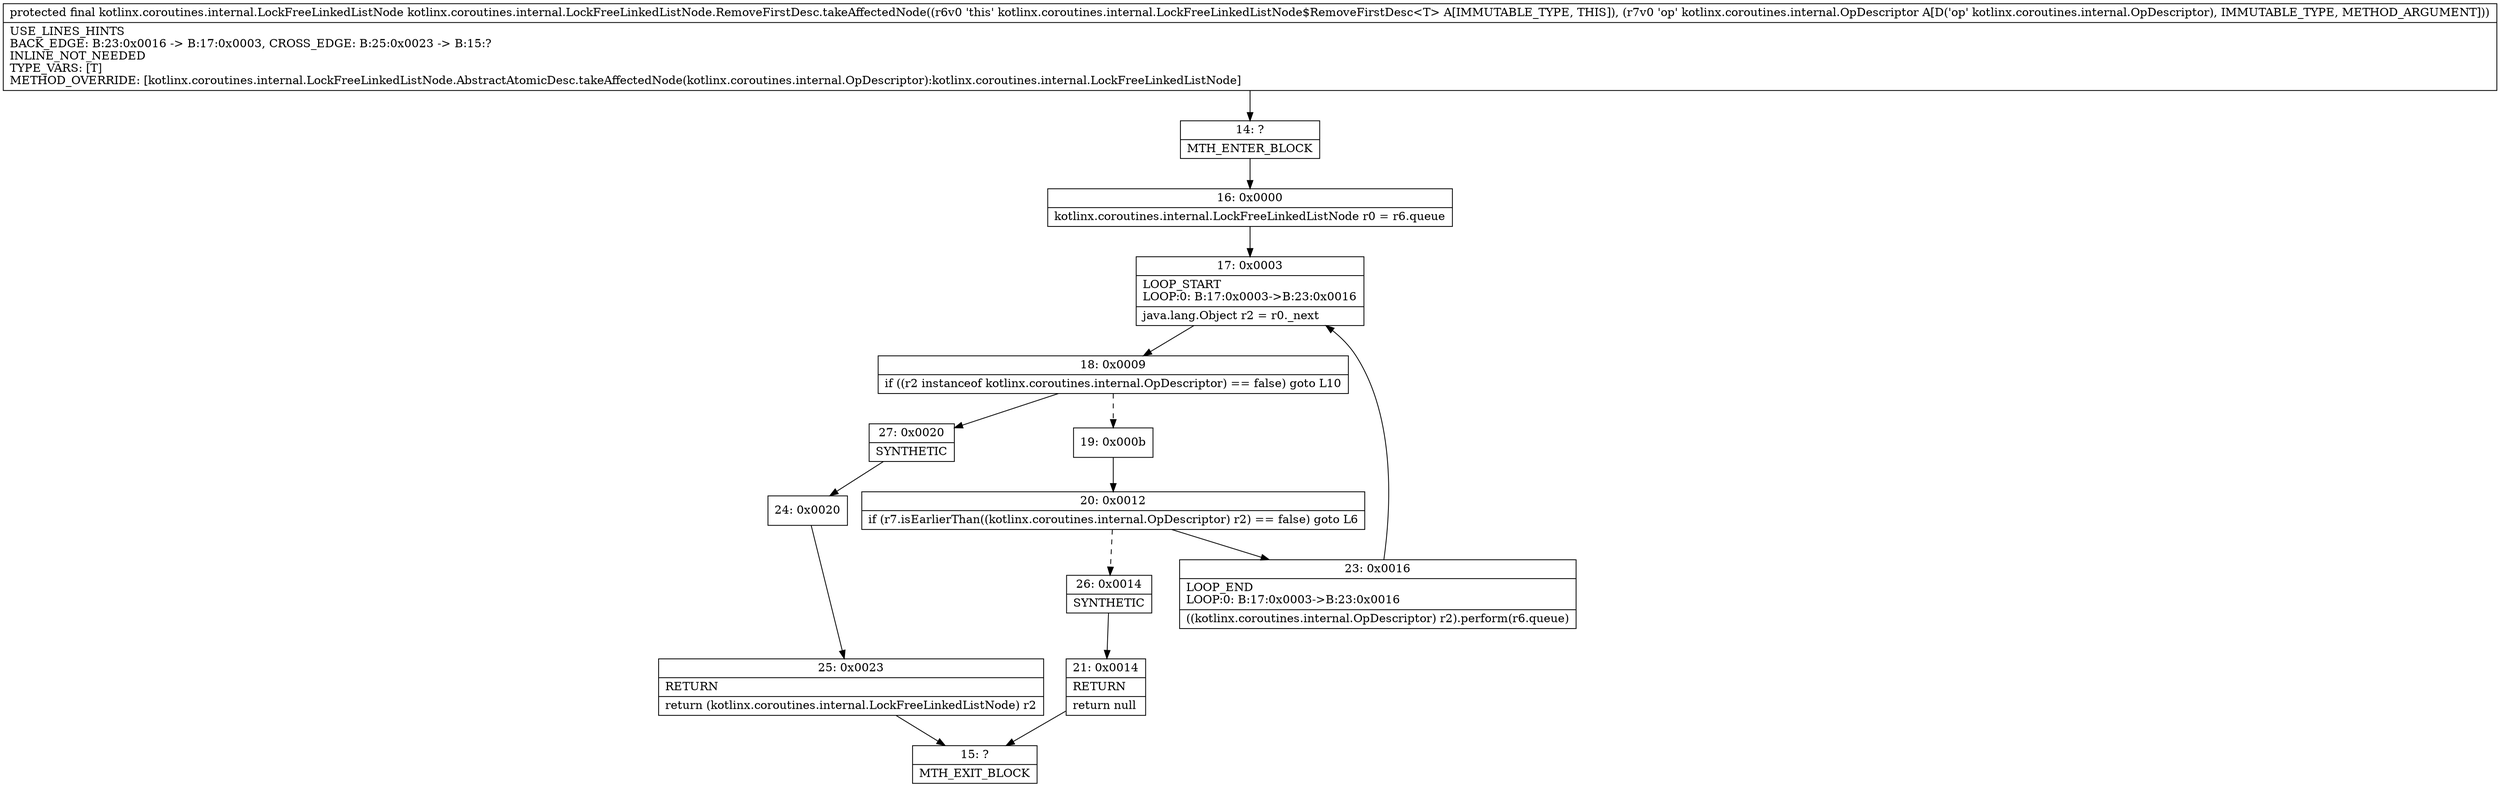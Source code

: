 digraph "CFG forkotlinx.coroutines.internal.LockFreeLinkedListNode.RemoveFirstDesc.takeAffectedNode(Lkotlinx\/coroutines\/internal\/OpDescriptor;)Lkotlinx\/coroutines\/internal\/LockFreeLinkedListNode;" {
Node_14 [shape=record,label="{14\:\ ?|MTH_ENTER_BLOCK\l}"];
Node_16 [shape=record,label="{16\:\ 0x0000|kotlinx.coroutines.internal.LockFreeLinkedListNode r0 = r6.queue\l}"];
Node_17 [shape=record,label="{17\:\ 0x0003|LOOP_START\lLOOP:0: B:17:0x0003\-\>B:23:0x0016\l|java.lang.Object r2 = r0._next\l}"];
Node_18 [shape=record,label="{18\:\ 0x0009|if ((r2 instanceof kotlinx.coroutines.internal.OpDescriptor) == false) goto L10\l}"];
Node_19 [shape=record,label="{19\:\ 0x000b}"];
Node_20 [shape=record,label="{20\:\ 0x0012|if (r7.isEarlierThan((kotlinx.coroutines.internal.OpDescriptor) r2) == false) goto L6\l}"];
Node_23 [shape=record,label="{23\:\ 0x0016|LOOP_END\lLOOP:0: B:17:0x0003\-\>B:23:0x0016\l|((kotlinx.coroutines.internal.OpDescriptor) r2).perform(r6.queue)\l}"];
Node_26 [shape=record,label="{26\:\ 0x0014|SYNTHETIC\l}"];
Node_21 [shape=record,label="{21\:\ 0x0014|RETURN\l|return null\l}"];
Node_15 [shape=record,label="{15\:\ ?|MTH_EXIT_BLOCK\l}"];
Node_27 [shape=record,label="{27\:\ 0x0020|SYNTHETIC\l}"];
Node_24 [shape=record,label="{24\:\ 0x0020}"];
Node_25 [shape=record,label="{25\:\ 0x0023|RETURN\l|return (kotlinx.coroutines.internal.LockFreeLinkedListNode) r2\l}"];
MethodNode[shape=record,label="{protected final kotlinx.coroutines.internal.LockFreeLinkedListNode kotlinx.coroutines.internal.LockFreeLinkedListNode.RemoveFirstDesc.takeAffectedNode((r6v0 'this' kotlinx.coroutines.internal.LockFreeLinkedListNode$RemoveFirstDesc\<T\> A[IMMUTABLE_TYPE, THIS]), (r7v0 'op' kotlinx.coroutines.internal.OpDescriptor A[D('op' kotlinx.coroutines.internal.OpDescriptor), IMMUTABLE_TYPE, METHOD_ARGUMENT]))  | USE_LINES_HINTS\lBACK_EDGE: B:23:0x0016 \-\> B:17:0x0003, CROSS_EDGE: B:25:0x0023 \-\> B:15:?\lINLINE_NOT_NEEDED\lTYPE_VARS: [T]\lMETHOD_OVERRIDE: [kotlinx.coroutines.internal.LockFreeLinkedListNode.AbstractAtomicDesc.takeAffectedNode(kotlinx.coroutines.internal.OpDescriptor):kotlinx.coroutines.internal.LockFreeLinkedListNode]\l}"];
MethodNode -> Node_14;Node_14 -> Node_16;
Node_16 -> Node_17;
Node_17 -> Node_18;
Node_18 -> Node_19[style=dashed];
Node_18 -> Node_27;
Node_19 -> Node_20;
Node_20 -> Node_23;
Node_20 -> Node_26[style=dashed];
Node_23 -> Node_17;
Node_26 -> Node_21;
Node_21 -> Node_15;
Node_27 -> Node_24;
Node_24 -> Node_25;
Node_25 -> Node_15;
}

